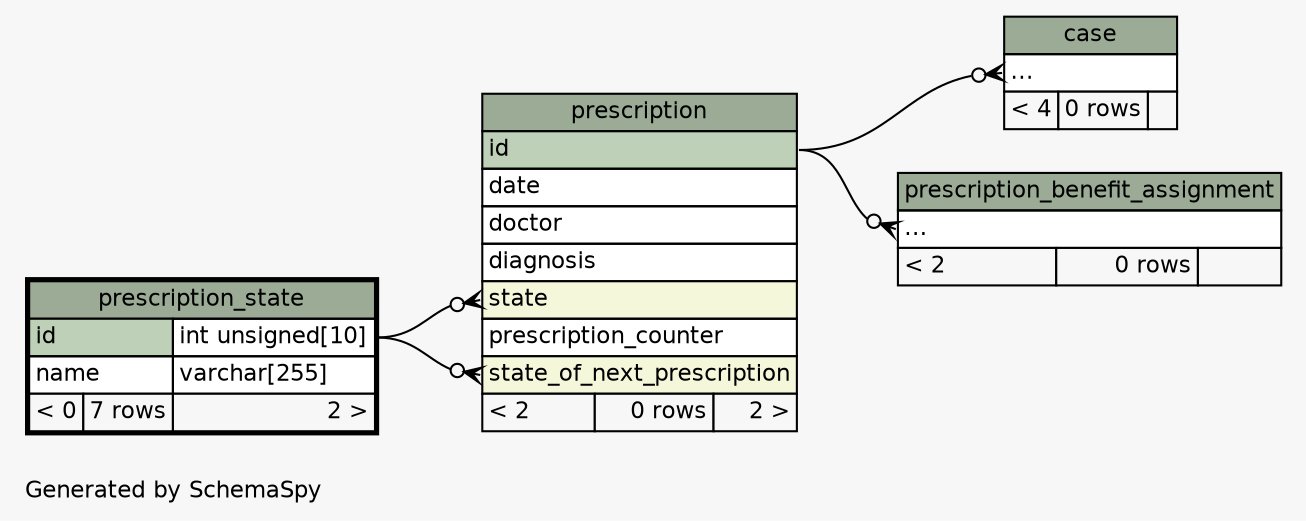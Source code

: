 // dot 2.40.1 on Linux 5.3.0-26-generic
// SchemaSpy rev 590
digraph "twoDegreesRelationshipsDiagram" {
  graph [
    rankdir="RL"
    bgcolor="#f7f7f7"
    label="\nGenerated by SchemaSpy"
    labeljust="l"
    nodesep="0.18"
    ranksep="0.46"
    fontname="Helvetica"
    fontsize="11"
  ];
  node [
    fontname="Helvetica"
    fontsize="11"
    shape="plaintext"
  ];
  edge [
    arrowsize="0.8"
  ];
  "case":"elipses":w -> "prescription":"id":e [arrowhead=none dir=back arrowtail=crowodot];
  "prescription":"state":w -> "prescription_state":"id.type":e [arrowhead=none dir=back arrowtail=crowodot];
  "prescription":"state_of_next_prescription":w -> "prescription_state":"id.type":e [arrowhead=none dir=back arrowtail=crowodot];
  "prescription_benefit_assignment":"elipses":w -> "prescription":"id":e [arrowhead=none dir=back arrowtail=crowodot];
  "case" [
    label=<
    <TABLE BORDER="0" CELLBORDER="1" CELLSPACING="0" BGCOLOR="#ffffff">
      <TR><TD COLSPAN="3" BGCOLOR="#9bab96" ALIGN="CENTER">case</TD></TR>
      <TR><TD PORT="elipses" COLSPAN="3" ALIGN="LEFT">...</TD></TR>
      <TR><TD ALIGN="LEFT" BGCOLOR="#f7f7f7">&lt; 4</TD><TD ALIGN="RIGHT" BGCOLOR="#f7f7f7">0 rows</TD><TD ALIGN="RIGHT" BGCOLOR="#f7f7f7">  </TD></TR>
    </TABLE>>
    URL="case.html"
    tooltip="case"
  ];
  "prescription" [
    label=<
    <TABLE BORDER="0" CELLBORDER="1" CELLSPACING="0" BGCOLOR="#ffffff">
      <TR><TD COLSPAN="3" BGCOLOR="#9bab96" ALIGN="CENTER">prescription</TD></TR>
      <TR><TD PORT="id" COLSPAN="3" BGCOLOR="#bed1b8" ALIGN="LEFT">id</TD></TR>
      <TR><TD PORT="date" COLSPAN="3" ALIGN="LEFT">date</TD></TR>
      <TR><TD PORT="doctor" COLSPAN="3" ALIGN="LEFT">doctor</TD></TR>
      <TR><TD PORT="diagnosis" COLSPAN="3" ALIGN="LEFT">diagnosis</TD></TR>
      <TR><TD PORT="state" COLSPAN="3" BGCOLOR="#f4f7da" ALIGN="LEFT">state</TD></TR>
      <TR><TD PORT="prescription_counter" COLSPAN="3" ALIGN="LEFT">prescription_counter</TD></TR>
      <TR><TD PORT="state_of_next_prescription" COLSPAN="3" BGCOLOR="#f4f7da" ALIGN="LEFT">state_of_next_prescription</TD></TR>
      <TR><TD ALIGN="LEFT" BGCOLOR="#f7f7f7">&lt; 2</TD><TD ALIGN="RIGHT" BGCOLOR="#f7f7f7">0 rows</TD><TD ALIGN="RIGHT" BGCOLOR="#f7f7f7">2 &gt;</TD></TR>
    </TABLE>>
    URL="prescription.html"
    tooltip="prescription"
  ];
  "prescription_benefit_assignment" [
    label=<
    <TABLE BORDER="0" CELLBORDER="1" CELLSPACING="0" BGCOLOR="#ffffff">
      <TR><TD COLSPAN="3" BGCOLOR="#9bab96" ALIGN="CENTER">prescription_benefit_assignment</TD></TR>
      <TR><TD PORT="elipses" COLSPAN="3" ALIGN="LEFT">...</TD></TR>
      <TR><TD ALIGN="LEFT" BGCOLOR="#f7f7f7">&lt; 2</TD><TD ALIGN="RIGHT" BGCOLOR="#f7f7f7">0 rows</TD><TD ALIGN="RIGHT" BGCOLOR="#f7f7f7">  </TD></TR>
    </TABLE>>
    URL="prescription_benefit_assignment.html"
    tooltip="prescription_benefit_assignment"
  ];
  "prescription_state" [
    label=<
    <TABLE BORDER="2" CELLBORDER="1" CELLSPACING="0" BGCOLOR="#ffffff">
      <TR><TD COLSPAN="3" BGCOLOR="#9bab96" ALIGN="CENTER">prescription_state</TD></TR>
      <TR><TD PORT="id" COLSPAN="2" BGCOLOR="#bed1b8" ALIGN="LEFT">id</TD><TD PORT="id.type" ALIGN="LEFT">int unsigned[10]</TD></TR>
      <TR><TD PORT="name" COLSPAN="2" ALIGN="LEFT">name</TD><TD PORT="name.type" ALIGN="LEFT">varchar[255]</TD></TR>
      <TR><TD ALIGN="LEFT" BGCOLOR="#f7f7f7">&lt; 0</TD><TD ALIGN="RIGHT" BGCOLOR="#f7f7f7">7 rows</TD><TD ALIGN="RIGHT" BGCOLOR="#f7f7f7">2 &gt;</TD></TR>
    </TABLE>>
    URL="prescription_state.html"
    tooltip="prescription_state"
  ];
}
